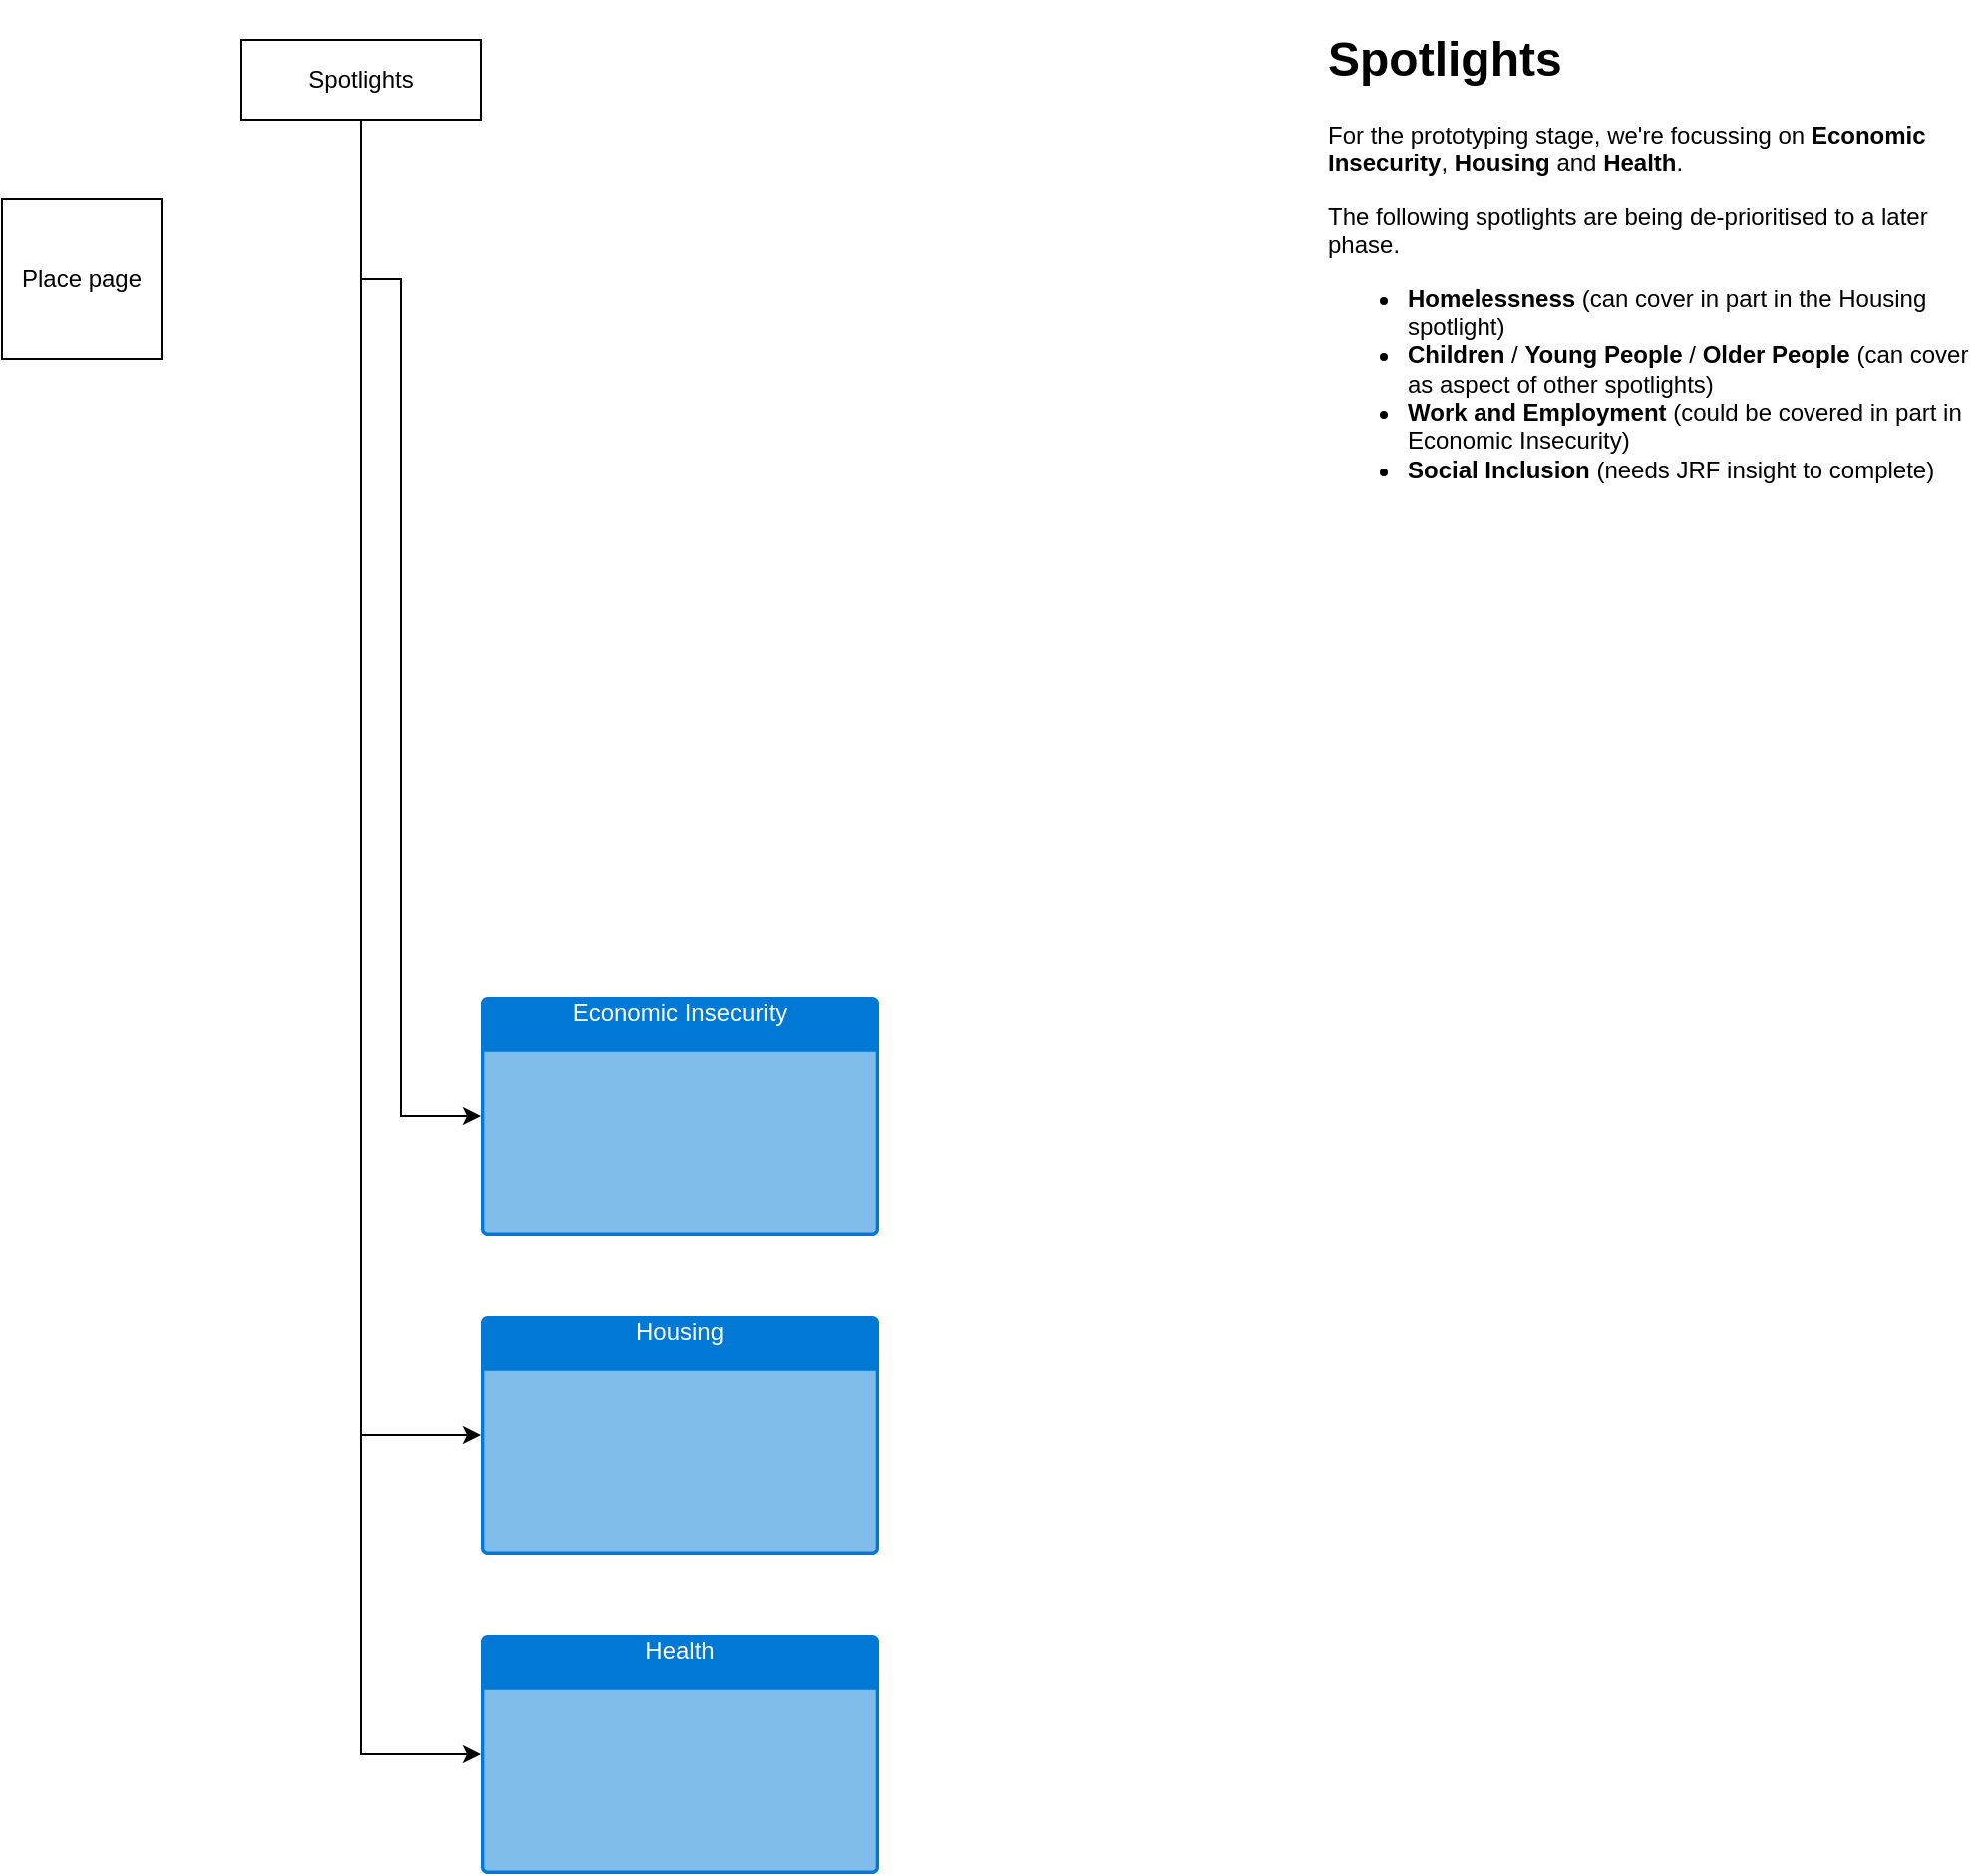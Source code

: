 <mxfile version="21.6.9" type="github">
  <diagram name="Page-1" id="RoUQDqZp1Y4rLb-Pong4">
    <mxGraphModel dx="1008" dy="1228" grid="1" gridSize="10" guides="1" tooltips="1" connect="1" arrows="1" fold="1" page="1" pageScale="1" pageWidth="1169" pageHeight="827" math="0" shadow="0">
      <root>
        <mxCell id="0" />
        <mxCell id="1" parent="0" />
        <mxCell id="r3h4qP0tQllHy-lEQtFF-1" value="Place page" style="whiteSpace=wrap;html=1;aspect=fixed;" vertex="1" parent="1">
          <mxGeometry x="120" y="120" width="80" height="80" as="geometry" />
        </mxCell>
        <mxCell id="r3h4qP0tQllHy-lEQtFF-18" style="edgeStyle=orthogonalEdgeStyle;rounded=0;orthogonalLoop=1;jettySize=auto;html=1;entryX=0;entryY=0.5;entryDx=0;entryDy=0;entryPerimeter=0;" edge="1" parent="1" source="r3h4qP0tQllHy-lEQtFF-16" target="r3h4qP0tQllHy-lEQtFF-22">
          <mxGeometry relative="1" as="geometry">
            <Array as="points">
              <mxPoint x="300" y="160" />
              <mxPoint x="320" y="160" />
            </Array>
          </mxGeometry>
        </mxCell>
        <mxCell id="r3h4qP0tQllHy-lEQtFF-19" style="edgeStyle=orthogonalEdgeStyle;rounded=0;orthogonalLoop=1;jettySize=auto;html=1;entryX=0;entryY=0.5;entryDx=0;entryDy=0;entryPerimeter=0;" edge="1" parent="1" source="r3h4qP0tQllHy-lEQtFF-16" target="r3h4qP0tQllHy-lEQtFF-23">
          <mxGeometry relative="1" as="geometry" />
        </mxCell>
        <mxCell id="r3h4qP0tQllHy-lEQtFF-21" style="edgeStyle=orthogonalEdgeStyle;rounded=0;orthogonalLoop=1;jettySize=auto;html=1;entryX=0;entryY=0.5;entryDx=0;entryDy=0;entryPerimeter=0;" edge="1" parent="1" source="r3h4qP0tQllHy-lEQtFF-16" target="r3h4qP0tQllHy-lEQtFF-24">
          <mxGeometry relative="1" as="geometry" />
        </mxCell>
        <mxCell id="r3h4qP0tQllHy-lEQtFF-16" value="Spotlights" style="rounded=0;whiteSpace=wrap;html=1;" vertex="1" parent="1">
          <mxGeometry x="240" y="40" width="120" height="40" as="geometry" />
        </mxCell>
        <mxCell id="r3h4qP0tQllHy-lEQtFF-22" value="Economic Insecurity" style="html=1;whiteSpace=wrap;strokeColor=none;fillColor=#0079D6;labelPosition=center;verticalLabelPosition=middle;verticalAlign=top;align=center;fontSize=12;outlineConnect=0;spacingTop=-6;fontColor=#FFFFFF;sketch=0;shape=mxgraph.sitemap.page;" vertex="1" parent="1">
          <mxGeometry x="360" y="520" width="200" height="120" as="geometry" />
        </mxCell>
        <mxCell id="r3h4qP0tQllHy-lEQtFF-23" value="Housing" style="html=1;whiteSpace=wrap;strokeColor=none;fillColor=#0079D6;labelPosition=center;verticalLabelPosition=middle;verticalAlign=top;align=center;fontSize=12;outlineConnect=0;spacingTop=-6;fontColor=#FFFFFF;sketch=0;shape=mxgraph.sitemap.page;" vertex="1" parent="1">
          <mxGeometry x="360" y="680" width="200" height="120" as="geometry" />
        </mxCell>
        <mxCell id="r3h4qP0tQllHy-lEQtFF-24" value="Health" style="html=1;whiteSpace=wrap;strokeColor=none;fillColor=#0079D6;labelPosition=center;verticalLabelPosition=middle;verticalAlign=top;align=center;fontSize=12;outlineConnect=0;spacingTop=-6;fontColor=#FFFFFF;sketch=0;shape=mxgraph.sitemap.page;" vertex="1" parent="1">
          <mxGeometry x="360" y="840" width="200" height="120" as="geometry" />
        </mxCell>
        <mxCell id="r3h4qP0tQllHy-lEQtFF-25" value="&lt;h1&gt;Spotlights&lt;/h1&gt;&lt;p&gt;For the prototyping stage, we&#39;re focussing on &lt;b&gt;Economic Insecurity&lt;/b&gt;, &lt;b&gt;Housing&lt;/b&gt; and &lt;b&gt;Health&lt;/b&gt;.&lt;/p&gt;&lt;p&gt;The following spotlights are being de-prioritised to a later phase.&lt;/p&gt;&lt;p&gt;&lt;/p&gt;&lt;ul&gt;&lt;li&gt;&lt;b&gt;Homelessness&lt;/b&gt; (can cover in part in the Housing spotlight)&lt;/li&gt;&lt;li&gt;&lt;b&gt;Children&lt;/b&gt; / &lt;b&gt;Young People&lt;/b&gt; / &lt;b&gt;Older People&lt;/b&gt; (can cover as aspect of other spotlights)&lt;/li&gt;&lt;li&gt;&lt;b&gt;Work and Employment&lt;/b&gt; (could be covered in part in Economic Insecurity)&lt;/li&gt;&lt;li&gt;&lt;b&gt;Social Inclusion&lt;/b&gt; (needs JRF insight to complete)&lt;/li&gt;&lt;/ul&gt;&lt;p&gt;&lt;/p&gt;" style="text;html=1;strokeColor=none;fillColor=none;spacing=5;spacingTop=-20;whiteSpace=wrap;overflow=hidden;rounded=0;" vertex="1" parent="1">
          <mxGeometry x="780" y="30" width="330" height="240" as="geometry" />
        </mxCell>
      </root>
    </mxGraphModel>
  </diagram>
</mxfile>

